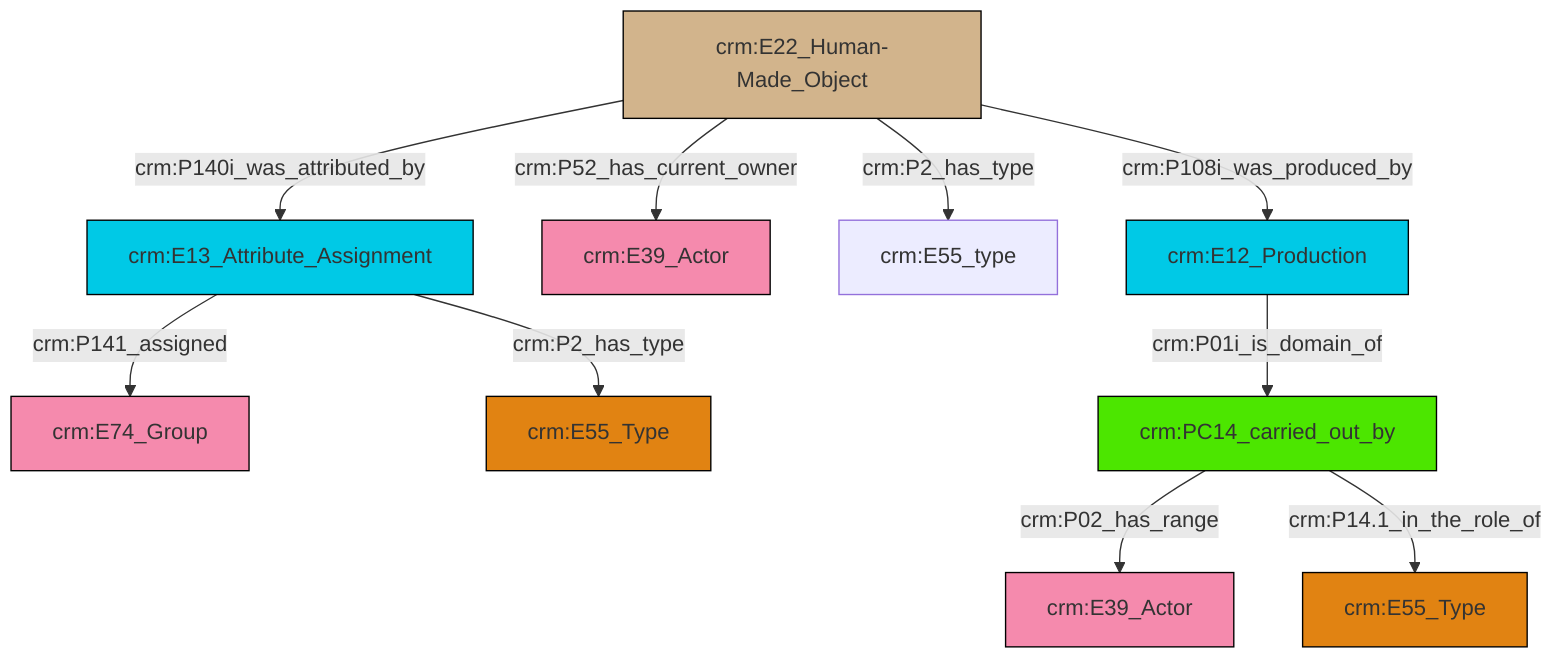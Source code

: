 graph TD
classDef Literal fill:#f2f2f2,stroke:#000000;
classDef CRM_Entity fill:#FFFFFF,stroke:#000000;
classDef Temporal_Entity fill:#00C9E6, stroke:#000000;
classDef Type fill:#E18312, stroke:#000000;
classDef Time-Span fill:#2C9C91, stroke:#000000;
classDef Appellation fill:#FFEB7F, stroke:#000000;
classDef Place fill:#008836, stroke:#000000;
classDef Persistent_Item fill:#B266B2, stroke:#000000;
classDef Conceptual_Object fill:#FFD700, stroke:#000000;
classDef Physical_Thing fill:#D2B48C, stroke:#000000;
classDef Actor fill:#f58aad, stroke:#000000;
classDef PC_Classes fill:#4ce600, stroke:#000000;
classDef Multi fill:#cccccc,stroke:#000000;

4["crm:E13_Attribute_Assignment"]:::Temporal_Entity -->|crm:P2_has_type| 6["crm:E55_Type"]:::Type
8["crm:E22_Human-Made_Object"]:::Physical_Thing -->|crm:P140i_was_attributed_by| 4["crm:E13_Attribute_Assignment"]:::Temporal_Entity
11["crm:PC14_carried_out_by"]:::PC_Classes -->|crm:P02_has_range| 9["crm:E39_Actor"]:::Actor
8["crm:E22_Human-Made_Object"]:::Physical_Thing -->|crm:P52_has_current_owner| 13["crm:E39_Actor"]:::Actor
8["crm:E22_Human-Made_Object"]:::Physical_Thing -->|crm:P2_has_type| 14["crm:E55_type"]:::Default
11["crm:PC14_carried_out_by"]:::PC_Classes -->|crm:P14.1_in_the_role_of| 0["crm:E55_Type"]:::Type
16["crm:E12_Production"]:::Temporal_Entity -->|crm:P01i_is_domain_of| 11["crm:PC14_carried_out_by"]:::PC_Classes
4["crm:E13_Attribute_Assignment"]:::Temporal_Entity -->|crm:P141_assigned| 2["crm:E74_Group"]:::Actor
8["crm:E22_Human-Made_Object"]:::Physical_Thing -->|crm:P108i_was_produced_by| 16["crm:E12_Production"]:::Temporal_Entity